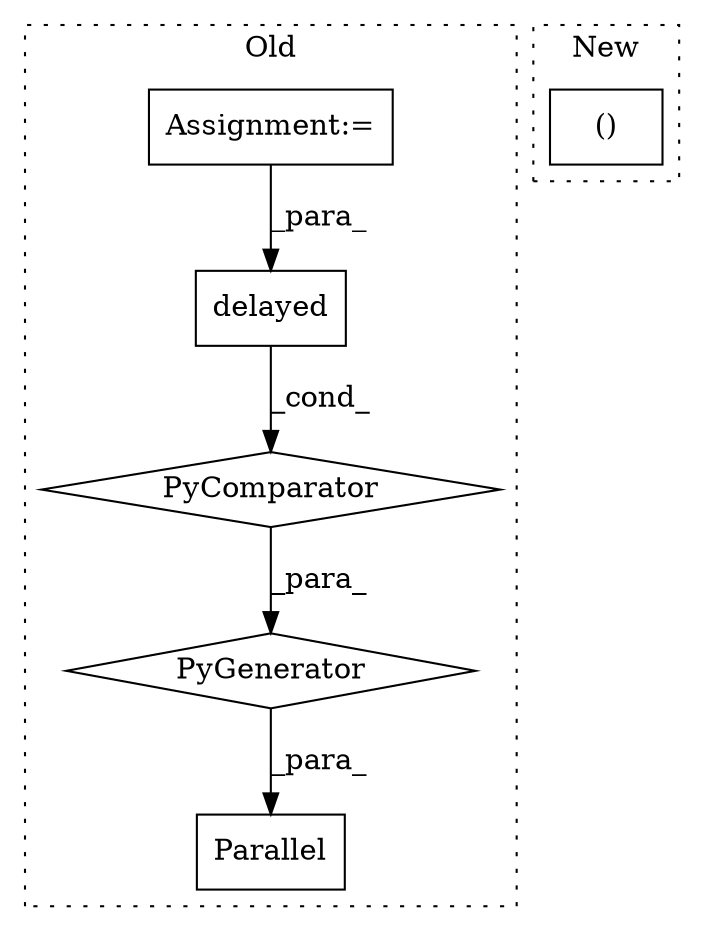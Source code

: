 digraph G {
subgraph cluster0 {
1 [label="Parallel" a="32" s="9023,9240" l="18,-3" shape="box"];
3 [label="delayed" a="32" s="9066,9105" l="8,1" shape="box"];
4 [label="PyGenerator" a="107" s="9041" l="199" shape="diamond"];
5 [label="Assignment:=" a="7" s="9164" l="70" shape="box"];
6 [label="PyComparator" a="113" s="9164" l="70" shape="diamond"];
label = "Old";
style="dotted";
}
subgraph cluster1 {
2 [label="()" a="106" s="8985" l="47" shape="box"];
label = "New";
style="dotted";
}
3 -> 6 [label="_cond_"];
4 -> 1 [label="_para_"];
5 -> 3 [label="_para_"];
6 -> 4 [label="_para_"];
}